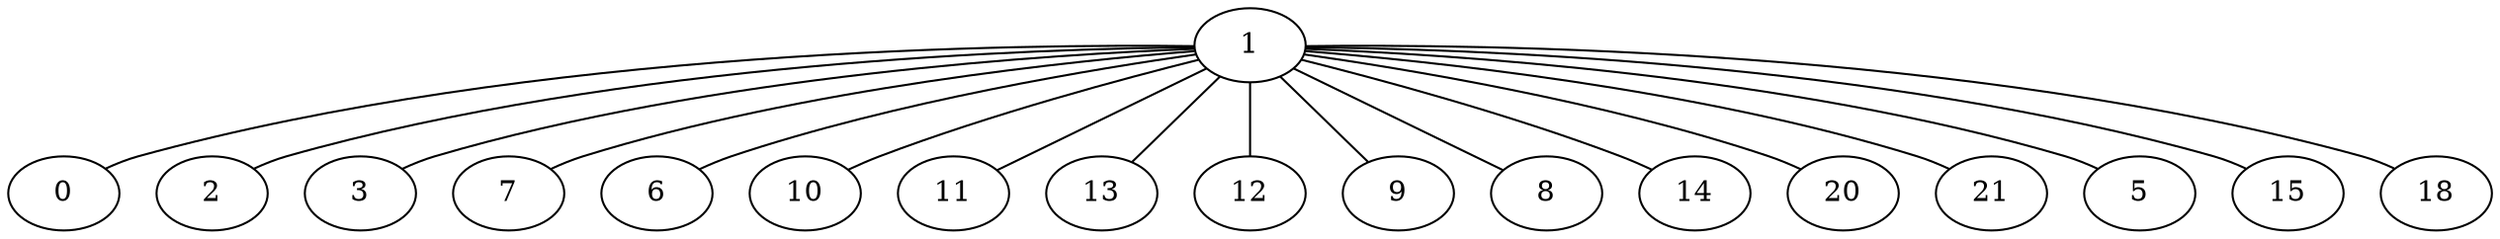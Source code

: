 graph G {
  1 -- 0;
  1 -- 2;
  1 -- 3;
  1 -- 7;
  1 -- 6;
  1 -- 10;
  1 -- 11;
  1 -- 13;
  1 -- 12;
  1 -- 9;
  1 -- 8;
  1 -- 14;
  1 -- 20;
  1 -- 21;
  1 -- 5;
  1 -- 15;
  1 -- 18;
}